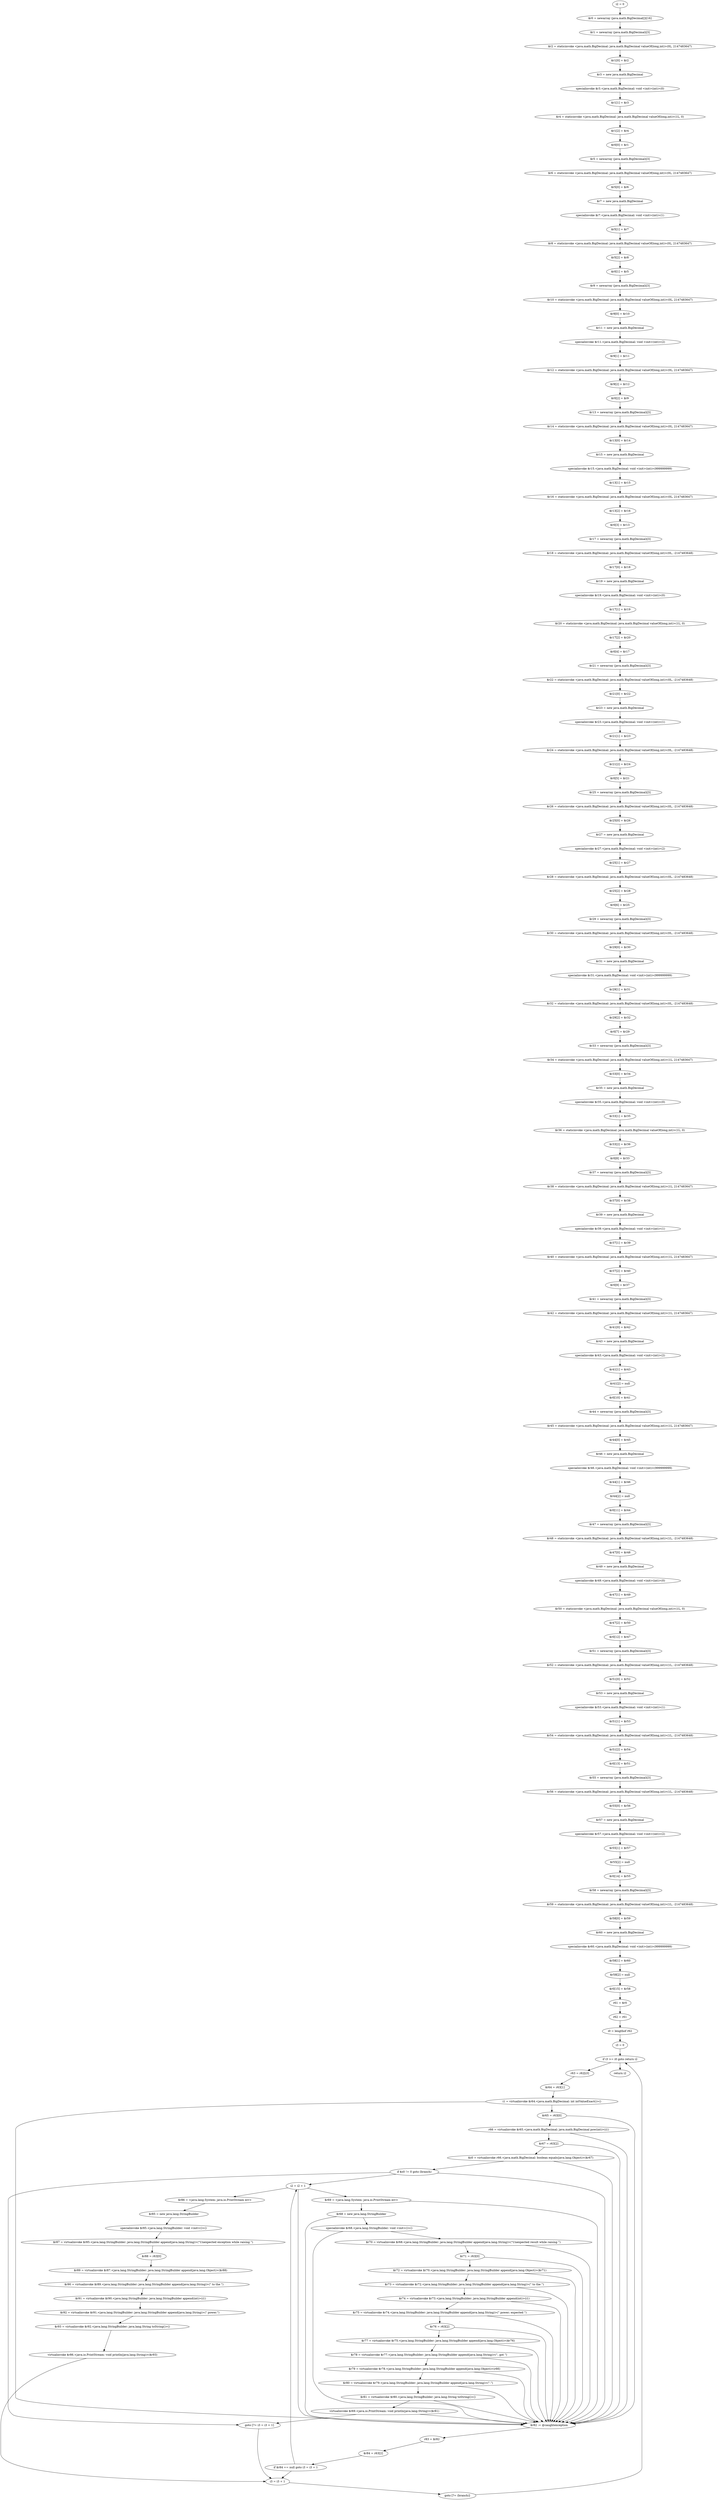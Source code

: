 digraph "unitGraph" {
    "i2 = 0"
    "$r0 = newarray (java.math.BigDecimal[])[16]"
    "$r1 = newarray (java.math.BigDecimal)[3]"
    "$r2 = staticinvoke <java.math.BigDecimal: java.math.BigDecimal valueOf(long,int)>(0L, 2147483647)"
    "$r1[0] = $r2"
    "$r3 = new java.math.BigDecimal"
    "specialinvoke $r3.<java.math.BigDecimal: void <init>(int)>(0)"
    "$r1[1] = $r3"
    "$r4 = staticinvoke <java.math.BigDecimal: java.math.BigDecimal valueOf(long,int)>(1L, 0)"
    "$r1[2] = $r4"
    "$r0[0] = $r1"
    "$r5 = newarray (java.math.BigDecimal)[3]"
    "$r6 = staticinvoke <java.math.BigDecimal: java.math.BigDecimal valueOf(long,int)>(0L, 2147483647)"
    "$r5[0] = $r6"
    "$r7 = new java.math.BigDecimal"
    "specialinvoke $r7.<java.math.BigDecimal: void <init>(int)>(1)"
    "$r5[1] = $r7"
    "$r8 = staticinvoke <java.math.BigDecimal: java.math.BigDecimal valueOf(long,int)>(0L, 2147483647)"
    "$r5[2] = $r8"
    "$r0[1] = $r5"
    "$r9 = newarray (java.math.BigDecimal)[3]"
    "$r10 = staticinvoke <java.math.BigDecimal: java.math.BigDecimal valueOf(long,int)>(0L, 2147483647)"
    "$r9[0] = $r10"
    "$r11 = new java.math.BigDecimal"
    "specialinvoke $r11.<java.math.BigDecimal: void <init>(int)>(2)"
    "$r9[1] = $r11"
    "$r12 = staticinvoke <java.math.BigDecimal: java.math.BigDecimal valueOf(long,int)>(0L, 2147483647)"
    "$r9[2] = $r12"
    "$r0[2] = $r9"
    "$r13 = newarray (java.math.BigDecimal)[3]"
    "$r14 = staticinvoke <java.math.BigDecimal: java.math.BigDecimal valueOf(long,int)>(0L, 2147483647)"
    "$r13[0] = $r14"
    "$r15 = new java.math.BigDecimal"
    "specialinvoke $r15.<java.math.BigDecimal: void <init>(int)>(999999999)"
    "$r13[1] = $r15"
    "$r16 = staticinvoke <java.math.BigDecimal: java.math.BigDecimal valueOf(long,int)>(0L, 2147483647)"
    "$r13[2] = $r16"
    "$r0[3] = $r13"
    "$r17 = newarray (java.math.BigDecimal)[3]"
    "$r18 = staticinvoke <java.math.BigDecimal: java.math.BigDecimal valueOf(long,int)>(0L, -2147483648)"
    "$r17[0] = $r18"
    "$r19 = new java.math.BigDecimal"
    "specialinvoke $r19.<java.math.BigDecimal: void <init>(int)>(0)"
    "$r17[1] = $r19"
    "$r20 = staticinvoke <java.math.BigDecimal: java.math.BigDecimal valueOf(long,int)>(1L, 0)"
    "$r17[2] = $r20"
    "$r0[4] = $r17"
    "$r21 = newarray (java.math.BigDecimal)[3]"
    "$r22 = staticinvoke <java.math.BigDecimal: java.math.BigDecimal valueOf(long,int)>(0L, -2147483648)"
    "$r21[0] = $r22"
    "$r23 = new java.math.BigDecimal"
    "specialinvoke $r23.<java.math.BigDecimal: void <init>(int)>(1)"
    "$r21[1] = $r23"
    "$r24 = staticinvoke <java.math.BigDecimal: java.math.BigDecimal valueOf(long,int)>(0L, -2147483648)"
    "$r21[2] = $r24"
    "$r0[5] = $r21"
    "$r25 = newarray (java.math.BigDecimal)[3]"
    "$r26 = staticinvoke <java.math.BigDecimal: java.math.BigDecimal valueOf(long,int)>(0L, -2147483648)"
    "$r25[0] = $r26"
    "$r27 = new java.math.BigDecimal"
    "specialinvoke $r27.<java.math.BigDecimal: void <init>(int)>(2)"
    "$r25[1] = $r27"
    "$r28 = staticinvoke <java.math.BigDecimal: java.math.BigDecimal valueOf(long,int)>(0L, -2147483648)"
    "$r25[2] = $r28"
    "$r0[6] = $r25"
    "$r29 = newarray (java.math.BigDecimal)[3]"
    "$r30 = staticinvoke <java.math.BigDecimal: java.math.BigDecimal valueOf(long,int)>(0L, -2147483648)"
    "$r29[0] = $r30"
    "$r31 = new java.math.BigDecimal"
    "specialinvoke $r31.<java.math.BigDecimal: void <init>(int)>(999999999)"
    "$r29[1] = $r31"
    "$r32 = staticinvoke <java.math.BigDecimal: java.math.BigDecimal valueOf(long,int)>(0L, -2147483648)"
    "$r29[2] = $r32"
    "$r0[7] = $r29"
    "$r33 = newarray (java.math.BigDecimal)[3]"
    "$r34 = staticinvoke <java.math.BigDecimal: java.math.BigDecimal valueOf(long,int)>(1L, 2147483647)"
    "$r33[0] = $r34"
    "$r35 = new java.math.BigDecimal"
    "specialinvoke $r35.<java.math.BigDecimal: void <init>(int)>(0)"
    "$r33[1] = $r35"
    "$r36 = staticinvoke <java.math.BigDecimal: java.math.BigDecimal valueOf(long,int)>(1L, 0)"
    "$r33[2] = $r36"
    "$r0[8] = $r33"
    "$r37 = newarray (java.math.BigDecimal)[3]"
    "$r38 = staticinvoke <java.math.BigDecimal: java.math.BigDecimal valueOf(long,int)>(1L, 2147483647)"
    "$r37[0] = $r38"
    "$r39 = new java.math.BigDecimal"
    "specialinvoke $r39.<java.math.BigDecimal: void <init>(int)>(1)"
    "$r37[1] = $r39"
    "$r40 = staticinvoke <java.math.BigDecimal: java.math.BigDecimal valueOf(long,int)>(1L, 2147483647)"
    "$r37[2] = $r40"
    "$r0[9] = $r37"
    "$r41 = newarray (java.math.BigDecimal)[3]"
    "$r42 = staticinvoke <java.math.BigDecimal: java.math.BigDecimal valueOf(long,int)>(1L, 2147483647)"
    "$r41[0] = $r42"
    "$r43 = new java.math.BigDecimal"
    "specialinvoke $r43.<java.math.BigDecimal: void <init>(int)>(2)"
    "$r41[1] = $r43"
    "$r41[2] = null"
    "$r0[10] = $r41"
    "$r44 = newarray (java.math.BigDecimal)[3]"
    "$r45 = staticinvoke <java.math.BigDecimal: java.math.BigDecimal valueOf(long,int)>(1L, 2147483647)"
    "$r44[0] = $r45"
    "$r46 = new java.math.BigDecimal"
    "specialinvoke $r46.<java.math.BigDecimal: void <init>(int)>(999999999)"
    "$r44[1] = $r46"
    "$r44[2] = null"
    "$r0[11] = $r44"
    "$r47 = newarray (java.math.BigDecimal)[3]"
    "$r48 = staticinvoke <java.math.BigDecimal: java.math.BigDecimal valueOf(long,int)>(1L, -2147483648)"
    "$r47[0] = $r48"
    "$r49 = new java.math.BigDecimal"
    "specialinvoke $r49.<java.math.BigDecimal: void <init>(int)>(0)"
    "$r47[1] = $r49"
    "$r50 = staticinvoke <java.math.BigDecimal: java.math.BigDecimal valueOf(long,int)>(1L, 0)"
    "$r47[2] = $r50"
    "$r0[12] = $r47"
    "$r51 = newarray (java.math.BigDecimal)[3]"
    "$r52 = staticinvoke <java.math.BigDecimal: java.math.BigDecimal valueOf(long,int)>(1L, -2147483648)"
    "$r51[0] = $r52"
    "$r53 = new java.math.BigDecimal"
    "specialinvoke $r53.<java.math.BigDecimal: void <init>(int)>(1)"
    "$r51[1] = $r53"
    "$r54 = staticinvoke <java.math.BigDecimal: java.math.BigDecimal valueOf(long,int)>(1L, -2147483648)"
    "$r51[2] = $r54"
    "$r0[13] = $r51"
    "$r55 = newarray (java.math.BigDecimal)[3]"
    "$r56 = staticinvoke <java.math.BigDecimal: java.math.BigDecimal valueOf(long,int)>(1L, -2147483648)"
    "$r55[0] = $r56"
    "$r57 = new java.math.BigDecimal"
    "specialinvoke $r57.<java.math.BigDecimal: void <init>(int)>(2)"
    "$r55[1] = $r57"
    "$r55[2] = null"
    "$r0[14] = $r55"
    "$r58 = newarray (java.math.BigDecimal)[3]"
    "$r59 = staticinvoke <java.math.BigDecimal: java.math.BigDecimal valueOf(long,int)>(1L, -2147483648)"
    "$r58[0] = $r59"
    "$r60 = new java.math.BigDecimal"
    "specialinvoke $r60.<java.math.BigDecimal: void <init>(int)>(999999999)"
    "$r58[1] = $r60"
    "$r58[2] = null"
    "$r0[15] = $r58"
    "r61 = $r0"
    "r62 = r61"
    "i0 = lengthof r62"
    "i3 = 0"
    "if i3 >= i0 goto return i2"
    "r63 = r62[i3]"
    "$r64 = r63[1]"
    "i1 = virtualinvoke $r64.<java.math.BigDecimal: int intValueExact()>()"
    "$r65 = r63[0]"
    "r66 = virtualinvoke $r65.<java.math.BigDecimal: java.math.BigDecimal pow(int)>(i1)"
    "$r67 = r63[2]"
    "$z0 = virtualinvoke r66.<java.math.BigDecimal: boolean equals(java.lang.Object)>($r67)"
    "if $z0 != 0 goto (branch)"
    "i2 = i2 + 1"
    "$r69 = <java.lang.System: java.io.PrintStream err>"
    "$r68 = new java.lang.StringBuilder"
    "specialinvoke $r68.<java.lang.StringBuilder: void <init>()>()"
    "$r70 = virtualinvoke $r68.<java.lang.StringBuilder: java.lang.StringBuilder append(java.lang.String)>(\"Unexpected result while raising \")"
    "$r71 = r63[0]"
    "$r72 = virtualinvoke $r70.<java.lang.StringBuilder: java.lang.StringBuilder append(java.lang.Object)>($r71)"
    "$r73 = virtualinvoke $r72.<java.lang.StringBuilder: java.lang.StringBuilder append(java.lang.String)>(\" to the \")"
    "$r74 = virtualinvoke $r73.<java.lang.StringBuilder: java.lang.StringBuilder append(int)>(i1)"
    "$r75 = virtualinvoke $r74.<java.lang.StringBuilder: java.lang.StringBuilder append(java.lang.String)>(\" power; expected \")"
    "$r76 = r63[2]"
    "$r77 = virtualinvoke $r75.<java.lang.StringBuilder: java.lang.StringBuilder append(java.lang.Object)>($r76)"
    "$r78 = virtualinvoke $r77.<java.lang.StringBuilder: java.lang.StringBuilder append(java.lang.String)>(\", got \")"
    "$r79 = virtualinvoke $r78.<java.lang.StringBuilder: java.lang.StringBuilder append(java.lang.Object)>(r66)"
    "$r80 = virtualinvoke $r79.<java.lang.StringBuilder: java.lang.StringBuilder append(java.lang.String)>(\".\")"
    "$r81 = virtualinvoke $r80.<java.lang.StringBuilder: java.lang.String toString()>()"
    "virtualinvoke $r69.<java.io.PrintStream: void println(java.lang.String)>($r81)"
    "goto [?= i3 = i3 + 1]"
    "$r82 := @caughtexception"
    "r83 = $r82"
    "$r84 = r63[2]"
    "if $r84 == null goto i3 = i3 + 1"
    "$r86 = <java.lang.System: java.io.PrintStream err>"
    "$r85 = new java.lang.StringBuilder"
    "specialinvoke $r85.<java.lang.StringBuilder: void <init>()>()"
    "$r87 = virtualinvoke $r85.<java.lang.StringBuilder: java.lang.StringBuilder append(java.lang.String)>(\"Unexpected exception while raising \")"
    "$r88 = r63[0]"
    "$r89 = virtualinvoke $r87.<java.lang.StringBuilder: java.lang.StringBuilder append(java.lang.Object)>($r88)"
    "$r90 = virtualinvoke $r89.<java.lang.StringBuilder: java.lang.StringBuilder append(java.lang.String)>(\" to the \")"
    "$r91 = virtualinvoke $r90.<java.lang.StringBuilder: java.lang.StringBuilder append(int)>(i1)"
    "$r92 = virtualinvoke $r91.<java.lang.StringBuilder: java.lang.StringBuilder append(java.lang.String)>(\" power.\")"
    "$r93 = virtualinvoke $r92.<java.lang.StringBuilder: java.lang.String toString()>()"
    "virtualinvoke $r86.<java.io.PrintStream: void println(java.lang.String)>($r93)"
    "i3 = i3 + 1"
    "goto [?= (branch)]"
    "return i2"
    "i2 = 0"->"$r0 = newarray (java.math.BigDecimal[])[16]";
    "$r0 = newarray (java.math.BigDecimal[])[16]"->"$r1 = newarray (java.math.BigDecimal)[3]";
    "$r1 = newarray (java.math.BigDecimal)[3]"->"$r2 = staticinvoke <java.math.BigDecimal: java.math.BigDecimal valueOf(long,int)>(0L, 2147483647)";
    "$r2 = staticinvoke <java.math.BigDecimal: java.math.BigDecimal valueOf(long,int)>(0L, 2147483647)"->"$r1[0] = $r2";
    "$r1[0] = $r2"->"$r3 = new java.math.BigDecimal";
    "$r3 = new java.math.BigDecimal"->"specialinvoke $r3.<java.math.BigDecimal: void <init>(int)>(0)";
    "specialinvoke $r3.<java.math.BigDecimal: void <init>(int)>(0)"->"$r1[1] = $r3";
    "$r1[1] = $r3"->"$r4 = staticinvoke <java.math.BigDecimal: java.math.BigDecimal valueOf(long,int)>(1L, 0)";
    "$r4 = staticinvoke <java.math.BigDecimal: java.math.BigDecimal valueOf(long,int)>(1L, 0)"->"$r1[2] = $r4";
    "$r1[2] = $r4"->"$r0[0] = $r1";
    "$r0[0] = $r1"->"$r5 = newarray (java.math.BigDecimal)[3]";
    "$r5 = newarray (java.math.BigDecimal)[3]"->"$r6 = staticinvoke <java.math.BigDecimal: java.math.BigDecimal valueOf(long,int)>(0L, 2147483647)";
    "$r6 = staticinvoke <java.math.BigDecimal: java.math.BigDecimal valueOf(long,int)>(0L, 2147483647)"->"$r5[0] = $r6";
    "$r5[0] = $r6"->"$r7 = new java.math.BigDecimal";
    "$r7 = new java.math.BigDecimal"->"specialinvoke $r7.<java.math.BigDecimal: void <init>(int)>(1)";
    "specialinvoke $r7.<java.math.BigDecimal: void <init>(int)>(1)"->"$r5[1] = $r7";
    "$r5[1] = $r7"->"$r8 = staticinvoke <java.math.BigDecimal: java.math.BigDecimal valueOf(long,int)>(0L, 2147483647)";
    "$r8 = staticinvoke <java.math.BigDecimal: java.math.BigDecimal valueOf(long,int)>(0L, 2147483647)"->"$r5[2] = $r8";
    "$r5[2] = $r8"->"$r0[1] = $r5";
    "$r0[1] = $r5"->"$r9 = newarray (java.math.BigDecimal)[3]";
    "$r9 = newarray (java.math.BigDecimal)[3]"->"$r10 = staticinvoke <java.math.BigDecimal: java.math.BigDecimal valueOf(long,int)>(0L, 2147483647)";
    "$r10 = staticinvoke <java.math.BigDecimal: java.math.BigDecimal valueOf(long,int)>(0L, 2147483647)"->"$r9[0] = $r10";
    "$r9[0] = $r10"->"$r11 = new java.math.BigDecimal";
    "$r11 = new java.math.BigDecimal"->"specialinvoke $r11.<java.math.BigDecimal: void <init>(int)>(2)";
    "specialinvoke $r11.<java.math.BigDecimal: void <init>(int)>(2)"->"$r9[1] = $r11";
    "$r9[1] = $r11"->"$r12 = staticinvoke <java.math.BigDecimal: java.math.BigDecimal valueOf(long,int)>(0L, 2147483647)";
    "$r12 = staticinvoke <java.math.BigDecimal: java.math.BigDecimal valueOf(long,int)>(0L, 2147483647)"->"$r9[2] = $r12";
    "$r9[2] = $r12"->"$r0[2] = $r9";
    "$r0[2] = $r9"->"$r13 = newarray (java.math.BigDecimal)[3]";
    "$r13 = newarray (java.math.BigDecimal)[3]"->"$r14 = staticinvoke <java.math.BigDecimal: java.math.BigDecimal valueOf(long,int)>(0L, 2147483647)";
    "$r14 = staticinvoke <java.math.BigDecimal: java.math.BigDecimal valueOf(long,int)>(0L, 2147483647)"->"$r13[0] = $r14";
    "$r13[0] = $r14"->"$r15 = new java.math.BigDecimal";
    "$r15 = new java.math.BigDecimal"->"specialinvoke $r15.<java.math.BigDecimal: void <init>(int)>(999999999)";
    "specialinvoke $r15.<java.math.BigDecimal: void <init>(int)>(999999999)"->"$r13[1] = $r15";
    "$r13[1] = $r15"->"$r16 = staticinvoke <java.math.BigDecimal: java.math.BigDecimal valueOf(long,int)>(0L, 2147483647)";
    "$r16 = staticinvoke <java.math.BigDecimal: java.math.BigDecimal valueOf(long,int)>(0L, 2147483647)"->"$r13[2] = $r16";
    "$r13[2] = $r16"->"$r0[3] = $r13";
    "$r0[3] = $r13"->"$r17 = newarray (java.math.BigDecimal)[3]";
    "$r17 = newarray (java.math.BigDecimal)[3]"->"$r18 = staticinvoke <java.math.BigDecimal: java.math.BigDecimal valueOf(long,int)>(0L, -2147483648)";
    "$r18 = staticinvoke <java.math.BigDecimal: java.math.BigDecimal valueOf(long,int)>(0L, -2147483648)"->"$r17[0] = $r18";
    "$r17[0] = $r18"->"$r19 = new java.math.BigDecimal";
    "$r19 = new java.math.BigDecimal"->"specialinvoke $r19.<java.math.BigDecimal: void <init>(int)>(0)";
    "specialinvoke $r19.<java.math.BigDecimal: void <init>(int)>(0)"->"$r17[1] = $r19";
    "$r17[1] = $r19"->"$r20 = staticinvoke <java.math.BigDecimal: java.math.BigDecimal valueOf(long,int)>(1L, 0)";
    "$r20 = staticinvoke <java.math.BigDecimal: java.math.BigDecimal valueOf(long,int)>(1L, 0)"->"$r17[2] = $r20";
    "$r17[2] = $r20"->"$r0[4] = $r17";
    "$r0[4] = $r17"->"$r21 = newarray (java.math.BigDecimal)[3]";
    "$r21 = newarray (java.math.BigDecimal)[3]"->"$r22 = staticinvoke <java.math.BigDecimal: java.math.BigDecimal valueOf(long,int)>(0L, -2147483648)";
    "$r22 = staticinvoke <java.math.BigDecimal: java.math.BigDecimal valueOf(long,int)>(0L, -2147483648)"->"$r21[0] = $r22";
    "$r21[0] = $r22"->"$r23 = new java.math.BigDecimal";
    "$r23 = new java.math.BigDecimal"->"specialinvoke $r23.<java.math.BigDecimal: void <init>(int)>(1)";
    "specialinvoke $r23.<java.math.BigDecimal: void <init>(int)>(1)"->"$r21[1] = $r23";
    "$r21[1] = $r23"->"$r24 = staticinvoke <java.math.BigDecimal: java.math.BigDecimal valueOf(long,int)>(0L, -2147483648)";
    "$r24 = staticinvoke <java.math.BigDecimal: java.math.BigDecimal valueOf(long,int)>(0L, -2147483648)"->"$r21[2] = $r24";
    "$r21[2] = $r24"->"$r0[5] = $r21";
    "$r0[5] = $r21"->"$r25 = newarray (java.math.BigDecimal)[3]";
    "$r25 = newarray (java.math.BigDecimal)[3]"->"$r26 = staticinvoke <java.math.BigDecimal: java.math.BigDecimal valueOf(long,int)>(0L, -2147483648)";
    "$r26 = staticinvoke <java.math.BigDecimal: java.math.BigDecimal valueOf(long,int)>(0L, -2147483648)"->"$r25[0] = $r26";
    "$r25[0] = $r26"->"$r27 = new java.math.BigDecimal";
    "$r27 = new java.math.BigDecimal"->"specialinvoke $r27.<java.math.BigDecimal: void <init>(int)>(2)";
    "specialinvoke $r27.<java.math.BigDecimal: void <init>(int)>(2)"->"$r25[1] = $r27";
    "$r25[1] = $r27"->"$r28 = staticinvoke <java.math.BigDecimal: java.math.BigDecimal valueOf(long,int)>(0L, -2147483648)";
    "$r28 = staticinvoke <java.math.BigDecimal: java.math.BigDecimal valueOf(long,int)>(0L, -2147483648)"->"$r25[2] = $r28";
    "$r25[2] = $r28"->"$r0[6] = $r25";
    "$r0[6] = $r25"->"$r29 = newarray (java.math.BigDecimal)[3]";
    "$r29 = newarray (java.math.BigDecimal)[3]"->"$r30 = staticinvoke <java.math.BigDecimal: java.math.BigDecimal valueOf(long,int)>(0L, -2147483648)";
    "$r30 = staticinvoke <java.math.BigDecimal: java.math.BigDecimal valueOf(long,int)>(0L, -2147483648)"->"$r29[0] = $r30";
    "$r29[0] = $r30"->"$r31 = new java.math.BigDecimal";
    "$r31 = new java.math.BigDecimal"->"specialinvoke $r31.<java.math.BigDecimal: void <init>(int)>(999999999)";
    "specialinvoke $r31.<java.math.BigDecimal: void <init>(int)>(999999999)"->"$r29[1] = $r31";
    "$r29[1] = $r31"->"$r32 = staticinvoke <java.math.BigDecimal: java.math.BigDecimal valueOf(long,int)>(0L, -2147483648)";
    "$r32 = staticinvoke <java.math.BigDecimal: java.math.BigDecimal valueOf(long,int)>(0L, -2147483648)"->"$r29[2] = $r32";
    "$r29[2] = $r32"->"$r0[7] = $r29";
    "$r0[7] = $r29"->"$r33 = newarray (java.math.BigDecimal)[3]";
    "$r33 = newarray (java.math.BigDecimal)[3]"->"$r34 = staticinvoke <java.math.BigDecimal: java.math.BigDecimal valueOf(long,int)>(1L, 2147483647)";
    "$r34 = staticinvoke <java.math.BigDecimal: java.math.BigDecimal valueOf(long,int)>(1L, 2147483647)"->"$r33[0] = $r34";
    "$r33[0] = $r34"->"$r35 = new java.math.BigDecimal";
    "$r35 = new java.math.BigDecimal"->"specialinvoke $r35.<java.math.BigDecimal: void <init>(int)>(0)";
    "specialinvoke $r35.<java.math.BigDecimal: void <init>(int)>(0)"->"$r33[1] = $r35";
    "$r33[1] = $r35"->"$r36 = staticinvoke <java.math.BigDecimal: java.math.BigDecimal valueOf(long,int)>(1L, 0)";
    "$r36 = staticinvoke <java.math.BigDecimal: java.math.BigDecimal valueOf(long,int)>(1L, 0)"->"$r33[2] = $r36";
    "$r33[2] = $r36"->"$r0[8] = $r33";
    "$r0[8] = $r33"->"$r37 = newarray (java.math.BigDecimal)[3]";
    "$r37 = newarray (java.math.BigDecimal)[3]"->"$r38 = staticinvoke <java.math.BigDecimal: java.math.BigDecimal valueOf(long,int)>(1L, 2147483647)";
    "$r38 = staticinvoke <java.math.BigDecimal: java.math.BigDecimal valueOf(long,int)>(1L, 2147483647)"->"$r37[0] = $r38";
    "$r37[0] = $r38"->"$r39 = new java.math.BigDecimal";
    "$r39 = new java.math.BigDecimal"->"specialinvoke $r39.<java.math.BigDecimal: void <init>(int)>(1)";
    "specialinvoke $r39.<java.math.BigDecimal: void <init>(int)>(1)"->"$r37[1] = $r39";
    "$r37[1] = $r39"->"$r40 = staticinvoke <java.math.BigDecimal: java.math.BigDecimal valueOf(long,int)>(1L, 2147483647)";
    "$r40 = staticinvoke <java.math.BigDecimal: java.math.BigDecimal valueOf(long,int)>(1L, 2147483647)"->"$r37[2] = $r40";
    "$r37[2] = $r40"->"$r0[9] = $r37";
    "$r0[9] = $r37"->"$r41 = newarray (java.math.BigDecimal)[3]";
    "$r41 = newarray (java.math.BigDecimal)[3]"->"$r42 = staticinvoke <java.math.BigDecimal: java.math.BigDecimal valueOf(long,int)>(1L, 2147483647)";
    "$r42 = staticinvoke <java.math.BigDecimal: java.math.BigDecimal valueOf(long,int)>(1L, 2147483647)"->"$r41[0] = $r42";
    "$r41[0] = $r42"->"$r43 = new java.math.BigDecimal";
    "$r43 = new java.math.BigDecimal"->"specialinvoke $r43.<java.math.BigDecimal: void <init>(int)>(2)";
    "specialinvoke $r43.<java.math.BigDecimal: void <init>(int)>(2)"->"$r41[1] = $r43";
    "$r41[1] = $r43"->"$r41[2] = null";
    "$r41[2] = null"->"$r0[10] = $r41";
    "$r0[10] = $r41"->"$r44 = newarray (java.math.BigDecimal)[3]";
    "$r44 = newarray (java.math.BigDecimal)[3]"->"$r45 = staticinvoke <java.math.BigDecimal: java.math.BigDecimal valueOf(long,int)>(1L, 2147483647)";
    "$r45 = staticinvoke <java.math.BigDecimal: java.math.BigDecimal valueOf(long,int)>(1L, 2147483647)"->"$r44[0] = $r45";
    "$r44[0] = $r45"->"$r46 = new java.math.BigDecimal";
    "$r46 = new java.math.BigDecimal"->"specialinvoke $r46.<java.math.BigDecimal: void <init>(int)>(999999999)";
    "specialinvoke $r46.<java.math.BigDecimal: void <init>(int)>(999999999)"->"$r44[1] = $r46";
    "$r44[1] = $r46"->"$r44[2] = null";
    "$r44[2] = null"->"$r0[11] = $r44";
    "$r0[11] = $r44"->"$r47 = newarray (java.math.BigDecimal)[3]";
    "$r47 = newarray (java.math.BigDecimal)[3]"->"$r48 = staticinvoke <java.math.BigDecimal: java.math.BigDecimal valueOf(long,int)>(1L, -2147483648)";
    "$r48 = staticinvoke <java.math.BigDecimal: java.math.BigDecimal valueOf(long,int)>(1L, -2147483648)"->"$r47[0] = $r48";
    "$r47[0] = $r48"->"$r49 = new java.math.BigDecimal";
    "$r49 = new java.math.BigDecimal"->"specialinvoke $r49.<java.math.BigDecimal: void <init>(int)>(0)";
    "specialinvoke $r49.<java.math.BigDecimal: void <init>(int)>(0)"->"$r47[1] = $r49";
    "$r47[1] = $r49"->"$r50 = staticinvoke <java.math.BigDecimal: java.math.BigDecimal valueOf(long,int)>(1L, 0)";
    "$r50 = staticinvoke <java.math.BigDecimal: java.math.BigDecimal valueOf(long,int)>(1L, 0)"->"$r47[2] = $r50";
    "$r47[2] = $r50"->"$r0[12] = $r47";
    "$r0[12] = $r47"->"$r51 = newarray (java.math.BigDecimal)[3]";
    "$r51 = newarray (java.math.BigDecimal)[3]"->"$r52 = staticinvoke <java.math.BigDecimal: java.math.BigDecimal valueOf(long,int)>(1L, -2147483648)";
    "$r52 = staticinvoke <java.math.BigDecimal: java.math.BigDecimal valueOf(long,int)>(1L, -2147483648)"->"$r51[0] = $r52";
    "$r51[0] = $r52"->"$r53 = new java.math.BigDecimal";
    "$r53 = new java.math.BigDecimal"->"specialinvoke $r53.<java.math.BigDecimal: void <init>(int)>(1)";
    "specialinvoke $r53.<java.math.BigDecimal: void <init>(int)>(1)"->"$r51[1] = $r53";
    "$r51[1] = $r53"->"$r54 = staticinvoke <java.math.BigDecimal: java.math.BigDecimal valueOf(long,int)>(1L, -2147483648)";
    "$r54 = staticinvoke <java.math.BigDecimal: java.math.BigDecimal valueOf(long,int)>(1L, -2147483648)"->"$r51[2] = $r54";
    "$r51[2] = $r54"->"$r0[13] = $r51";
    "$r0[13] = $r51"->"$r55 = newarray (java.math.BigDecimal)[3]";
    "$r55 = newarray (java.math.BigDecimal)[3]"->"$r56 = staticinvoke <java.math.BigDecimal: java.math.BigDecimal valueOf(long,int)>(1L, -2147483648)";
    "$r56 = staticinvoke <java.math.BigDecimal: java.math.BigDecimal valueOf(long,int)>(1L, -2147483648)"->"$r55[0] = $r56";
    "$r55[0] = $r56"->"$r57 = new java.math.BigDecimal";
    "$r57 = new java.math.BigDecimal"->"specialinvoke $r57.<java.math.BigDecimal: void <init>(int)>(2)";
    "specialinvoke $r57.<java.math.BigDecimal: void <init>(int)>(2)"->"$r55[1] = $r57";
    "$r55[1] = $r57"->"$r55[2] = null";
    "$r55[2] = null"->"$r0[14] = $r55";
    "$r0[14] = $r55"->"$r58 = newarray (java.math.BigDecimal)[3]";
    "$r58 = newarray (java.math.BigDecimal)[3]"->"$r59 = staticinvoke <java.math.BigDecimal: java.math.BigDecimal valueOf(long,int)>(1L, -2147483648)";
    "$r59 = staticinvoke <java.math.BigDecimal: java.math.BigDecimal valueOf(long,int)>(1L, -2147483648)"->"$r58[0] = $r59";
    "$r58[0] = $r59"->"$r60 = new java.math.BigDecimal";
    "$r60 = new java.math.BigDecimal"->"specialinvoke $r60.<java.math.BigDecimal: void <init>(int)>(999999999)";
    "specialinvoke $r60.<java.math.BigDecimal: void <init>(int)>(999999999)"->"$r58[1] = $r60";
    "$r58[1] = $r60"->"$r58[2] = null";
    "$r58[2] = null"->"$r0[15] = $r58";
    "$r0[15] = $r58"->"r61 = $r0";
    "r61 = $r0"->"r62 = r61";
    "r62 = r61"->"i0 = lengthof r62";
    "i0 = lengthof r62"->"i3 = 0";
    "i3 = 0"->"if i3 >= i0 goto return i2";
    "if i3 >= i0 goto return i2"->"r63 = r62[i3]";
    "if i3 >= i0 goto return i2"->"return i2";
    "r63 = r62[i3]"->"$r64 = r63[1]";
    "$r64 = r63[1]"->"i1 = virtualinvoke $r64.<java.math.BigDecimal: int intValueExact()>()";
    "i1 = virtualinvoke $r64.<java.math.BigDecimal: int intValueExact()>()"->"$r65 = r63[0]";
    "i1 = virtualinvoke $r64.<java.math.BigDecimal: int intValueExact()>()"->"$r82 := @caughtexception";
    "$r65 = r63[0]"->"r66 = virtualinvoke $r65.<java.math.BigDecimal: java.math.BigDecimal pow(int)>(i1)";
    "$r65 = r63[0]"->"$r82 := @caughtexception";
    "r66 = virtualinvoke $r65.<java.math.BigDecimal: java.math.BigDecimal pow(int)>(i1)"->"$r67 = r63[2]";
    "r66 = virtualinvoke $r65.<java.math.BigDecimal: java.math.BigDecimal pow(int)>(i1)"->"$r82 := @caughtexception";
    "$r67 = r63[2]"->"$z0 = virtualinvoke r66.<java.math.BigDecimal: boolean equals(java.lang.Object)>($r67)";
    "$r67 = r63[2]"->"$r82 := @caughtexception";
    "$z0 = virtualinvoke r66.<java.math.BigDecimal: boolean equals(java.lang.Object)>($r67)"->"if $z0 != 0 goto (branch)";
    "$z0 = virtualinvoke r66.<java.math.BigDecimal: boolean equals(java.lang.Object)>($r67)"->"$r82 := @caughtexception";
    "if $z0 != 0 goto (branch)"->"i2 = i2 + 1";
    "if $z0 != 0 goto (branch)"->"goto [?= i3 = i3 + 1]";
    "if $z0 != 0 goto (branch)"->"$r82 := @caughtexception";
    "i2 = i2 + 1"->"$r69 = <java.lang.System: java.io.PrintStream err>";
    "i2 = i2 + 1"->"$r82 := @caughtexception";
    "$r69 = <java.lang.System: java.io.PrintStream err>"->"$r68 = new java.lang.StringBuilder";
    "$r69 = <java.lang.System: java.io.PrintStream err>"->"$r82 := @caughtexception";
    "$r68 = new java.lang.StringBuilder"->"specialinvoke $r68.<java.lang.StringBuilder: void <init>()>()";
    "$r68 = new java.lang.StringBuilder"->"$r82 := @caughtexception";
    "specialinvoke $r68.<java.lang.StringBuilder: void <init>()>()"->"$r70 = virtualinvoke $r68.<java.lang.StringBuilder: java.lang.StringBuilder append(java.lang.String)>(\"Unexpected result while raising \")";
    "specialinvoke $r68.<java.lang.StringBuilder: void <init>()>()"->"$r82 := @caughtexception";
    "$r70 = virtualinvoke $r68.<java.lang.StringBuilder: java.lang.StringBuilder append(java.lang.String)>(\"Unexpected result while raising \")"->"$r71 = r63[0]";
    "$r70 = virtualinvoke $r68.<java.lang.StringBuilder: java.lang.StringBuilder append(java.lang.String)>(\"Unexpected result while raising \")"->"$r82 := @caughtexception";
    "$r71 = r63[0]"->"$r72 = virtualinvoke $r70.<java.lang.StringBuilder: java.lang.StringBuilder append(java.lang.Object)>($r71)";
    "$r71 = r63[0]"->"$r82 := @caughtexception";
    "$r72 = virtualinvoke $r70.<java.lang.StringBuilder: java.lang.StringBuilder append(java.lang.Object)>($r71)"->"$r73 = virtualinvoke $r72.<java.lang.StringBuilder: java.lang.StringBuilder append(java.lang.String)>(\" to the \")";
    "$r72 = virtualinvoke $r70.<java.lang.StringBuilder: java.lang.StringBuilder append(java.lang.Object)>($r71)"->"$r82 := @caughtexception";
    "$r73 = virtualinvoke $r72.<java.lang.StringBuilder: java.lang.StringBuilder append(java.lang.String)>(\" to the \")"->"$r74 = virtualinvoke $r73.<java.lang.StringBuilder: java.lang.StringBuilder append(int)>(i1)";
    "$r73 = virtualinvoke $r72.<java.lang.StringBuilder: java.lang.StringBuilder append(java.lang.String)>(\" to the \")"->"$r82 := @caughtexception";
    "$r74 = virtualinvoke $r73.<java.lang.StringBuilder: java.lang.StringBuilder append(int)>(i1)"->"$r75 = virtualinvoke $r74.<java.lang.StringBuilder: java.lang.StringBuilder append(java.lang.String)>(\" power; expected \")";
    "$r74 = virtualinvoke $r73.<java.lang.StringBuilder: java.lang.StringBuilder append(int)>(i1)"->"$r82 := @caughtexception";
    "$r75 = virtualinvoke $r74.<java.lang.StringBuilder: java.lang.StringBuilder append(java.lang.String)>(\" power; expected \")"->"$r76 = r63[2]";
    "$r75 = virtualinvoke $r74.<java.lang.StringBuilder: java.lang.StringBuilder append(java.lang.String)>(\" power; expected \")"->"$r82 := @caughtexception";
    "$r76 = r63[2]"->"$r77 = virtualinvoke $r75.<java.lang.StringBuilder: java.lang.StringBuilder append(java.lang.Object)>($r76)";
    "$r76 = r63[2]"->"$r82 := @caughtexception";
    "$r77 = virtualinvoke $r75.<java.lang.StringBuilder: java.lang.StringBuilder append(java.lang.Object)>($r76)"->"$r78 = virtualinvoke $r77.<java.lang.StringBuilder: java.lang.StringBuilder append(java.lang.String)>(\", got \")";
    "$r77 = virtualinvoke $r75.<java.lang.StringBuilder: java.lang.StringBuilder append(java.lang.Object)>($r76)"->"$r82 := @caughtexception";
    "$r78 = virtualinvoke $r77.<java.lang.StringBuilder: java.lang.StringBuilder append(java.lang.String)>(\", got \")"->"$r79 = virtualinvoke $r78.<java.lang.StringBuilder: java.lang.StringBuilder append(java.lang.Object)>(r66)";
    "$r78 = virtualinvoke $r77.<java.lang.StringBuilder: java.lang.StringBuilder append(java.lang.String)>(\", got \")"->"$r82 := @caughtexception";
    "$r79 = virtualinvoke $r78.<java.lang.StringBuilder: java.lang.StringBuilder append(java.lang.Object)>(r66)"->"$r80 = virtualinvoke $r79.<java.lang.StringBuilder: java.lang.StringBuilder append(java.lang.String)>(\".\")";
    "$r79 = virtualinvoke $r78.<java.lang.StringBuilder: java.lang.StringBuilder append(java.lang.Object)>(r66)"->"$r82 := @caughtexception";
    "$r80 = virtualinvoke $r79.<java.lang.StringBuilder: java.lang.StringBuilder append(java.lang.String)>(\".\")"->"$r81 = virtualinvoke $r80.<java.lang.StringBuilder: java.lang.String toString()>()";
    "$r80 = virtualinvoke $r79.<java.lang.StringBuilder: java.lang.StringBuilder append(java.lang.String)>(\".\")"->"$r82 := @caughtexception";
    "$r81 = virtualinvoke $r80.<java.lang.StringBuilder: java.lang.String toString()>()"->"virtualinvoke $r69.<java.io.PrintStream: void println(java.lang.String)>($r81)";
    "$r81 = virtualinvoke $r80.<java.lang.StringBuilder: java.lang.String toString()>()"->"$r82 := @caughtexception";
    "virtualinvoke $r69.<java.io.PrintStream: void println(java.lang.String)>($r81)"->"goto [?= i3 = i3 + 1]";
    "virtualinvoke $r69.<java.io.PrintStream: void println(java.lang.String)>($r81)"->"$r82 := @caughtexception";
    "goto [?= i3 = i3 + 1]"->"i3 = i3 + 1";
    "$r82 := @caughtexception"->"r83 = $r82";
    "r83 = $r82"->"$r84 = r63[2]";
    "$r84 = r63[2]"->"if $r84 == null goto i3 = i3 + 1";
    "if $r84 == null goto i3 = i3 + 1"->"i2 = i2 + 1";
    "if $r84 == null goto i3 = i3 + 1"->"i3 = i3 + 1";
    "i2 = i2 + 1"->"$r86 = <java.lang.System: java.io.PrintStream err>";
    "$r86 = <java.lang.System: java.io.PrintStream err>"->"$r85 = new java.lang.StringBuilder";
    "$r85 = new java.lang.StringBuilder"->"specialinvoke $r85.<java.lang.StringBuilder: void <init>()>()";
    "specialinvoke $r85.<java.lang.StringBuilder: void <init>()>()"->"$r87 = virtualinvoke $r85.<java.lang.StringBuilder: java.lang.StringBuilder append(java.lang.String)>(\"Unexpected exception while raising \")";
    "$r87 = virtualinvoke $r85.<java.lang.StringBuilder: java.lang.StringBuilder append(java.lang.String)>(\"Unexpected exception while raising \")"->"$r88 = r63[0]";
    "$r88 = r63[0]"->"$r89 = virtualinvoke $r87.<java.lang.StringBuilder: java.lang.StringBuilder append(java.lang.Object)>($r88)";
    "$r89 = virtualinvoke $r87.<java.lang.StringBuilder: java.lang.StringBuilder append(java.lang.Object)>($r88)"->"$r90 = virtualinvoke $r89.<java.lang.StringBuilder: java.lang.StringBuilder append(java.lang.String)>(\" to the \")";
    "$r90 = virtualinvoke $r89.<java.lang.StringBuilder: java.lang.StringBuilder append(java.lang.String)>(\" to the \")"->"$r91 = virtualinvoke $r90.<java.lang.StringBuilder: java.lang.StringBuilder append(int)>(i1)";
    "$r91 = virtualinvoke $r90.<java.lang.StringBuilder: java.lang.StringBuilder append(int)>(i1)"->"$r92 = virtualinvoke $r91.<java.lang.StringBuilder: java.lang.StringBuilder append(java.lang.String)>(\" power.\")";
    "$r92 = virtualinvoke $r91.<java.lang.StringBuilder: java.lang.StringBuilder append(java.lang.String)>(\" power.\")"->"$r93 = virtualinvoke $r92.<java.lang.StringBuilder: java.lang.String toString()>()";
    "$r93 = virtualinvoke $r92.<java.lang.StringBuilder: java.lang.String toString()>()"->"virtualinvoke $r86.<java.io.PrintStream: void println(java.lang.String)>($r93)";
    "virtualinvoke $r86.<java.io.PrintStream: void println(java.lang.String)>($r93)"->"i3 = i3 + 1";
    "i3 = i3 + 1"->"goto [?= (branch)]";
    "goto [?= (branch)]"->"if i3 >= i0 goto return i2";
}
